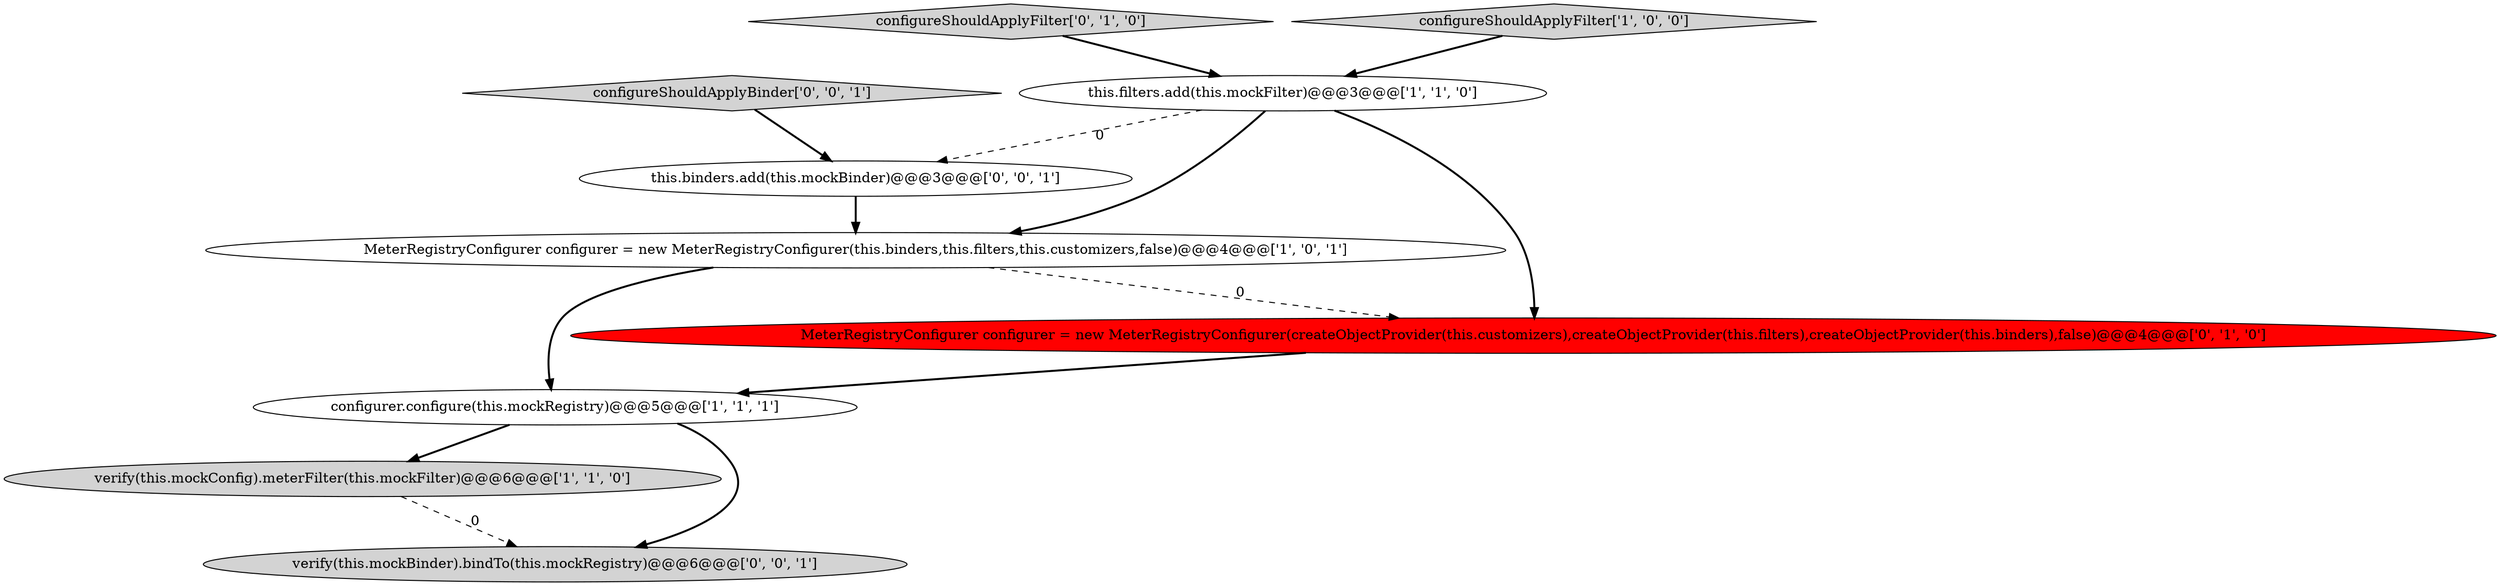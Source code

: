 digraph {
5 [style = filled, label = "configureShouldApplyFilter['0', '1', '0']", fillcolor = lightgray, shape = diamond image = "AAA0AAABBB2BBB"];
7 [style = filled, label = "this.binders.add(this.mockBinder)@@@3@@@['0', '0', '1']", fillcolor = white, shape = ellipse image = "AAA0AAABBB3BBB"];
2 [style = filled, label = "configureShouldApplyFilter['1', '0', '0']", fillcolor = lightgray, shape = diamond image = "AAA0AAABBB1BBB"];
9 [style = filled, label = "verify(this.mockBinder).bindTo(this.mockRegistry)@@@6@@@['0', '0', '1']", fillcolor = lightgray, shape = ellipse image = "AAA0AAABBB3BBB"];
8 [style = filled, label = "configureShouldApplyBinder['0', '0', '1']", fillcolor = lightgray, shape = diamond image = "AAA0AAABBB3BBB"];
4 [style = filled, label = "this.filters.add(this.mockFilter)@@@3@@@['1', '1', '0']", fillcolor = white, shape = ellipse image = "AAA0AAABBB1BBB"];
3 [style = filled, label = "MeterRegistryConfigurer configurer = new MeterRegistryConfigurer(this.binders,this.filters,this.customizers,false)@@@4@@@['1', '0', '1']", fillcolor = white, shape = ellipse image = "AAA0AAABBB1BBB"];
6 [style = filled, label = "MeterRegistryConfigurer configurer = new MeterRegistryConfigurer(createObjectProvider(this.customizers),createObjectProvider(this.filters),createObjectProvider(this.binders),false)@@@4@@@['0', '1', '0']", fillcolor = red, shape = ellipse image = "AAA1AAABBB2BBB"];
0 [style = filled, label = "verify(this.mockConfig).meterFilter(this.mockFilter)@@@6@@@['1', '1', '0']", fillcolor = lightgray, shape = ellipse image = "AAA0AAABBB1BBB"];
1 [style = filled, label = "configurer.configure(this.mockRegistry)@@@5@@@['1', '1', '1']", fillcolor = white, shape = ellipse image = "AAA0AAABBB1BBB"];
6->1 [style = bold, label=""];
4->3 [style = bold, label=""];
1->9 [style = bold, label=""];
3->6 [style = dashed, label="0"];
1->0 [style = bold, label=""];
0->9 [style = dashed, label="0"];
3->1 [style = bold, label=""];
2->4 [style = bold, label=""];
4->6 [style = bold, label=""];
4->7 [style = dashed, label="0"];
7->3 [style = bold, label=""];
5->4 [style = bold, label=""];
8->7 [style = bold, label=""];
}
